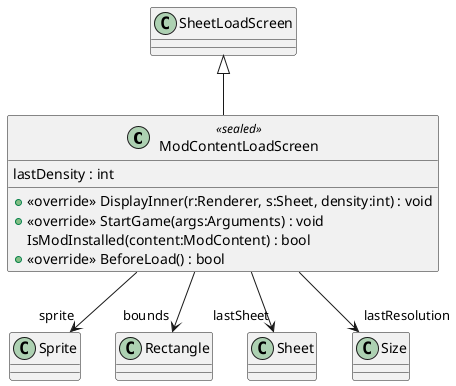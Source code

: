 @startuml
class ModContentLoadScreen <<sealed>> {
    lastDensity : int
    + <<override>> DisplayInner(r:Renderer, s:Sheet, density:int) : void
    + <<override>> StartGame(args:Arguments) : void
    IsModInstalled(content:ModContent) : bool
    + <<override>> BeforeLoad() : bool
}
SheetLoadScreen <|-- ModContentLoadScreen
ModContentLoadScreen --> "sprite" Sprite
ModContentLoadScreen --> "bounds" Rectangle
ModContentLoadScreen --> "lastSheet" Sheet
ModContentLoadScreen --> "lastResolution" Size
@enduml
